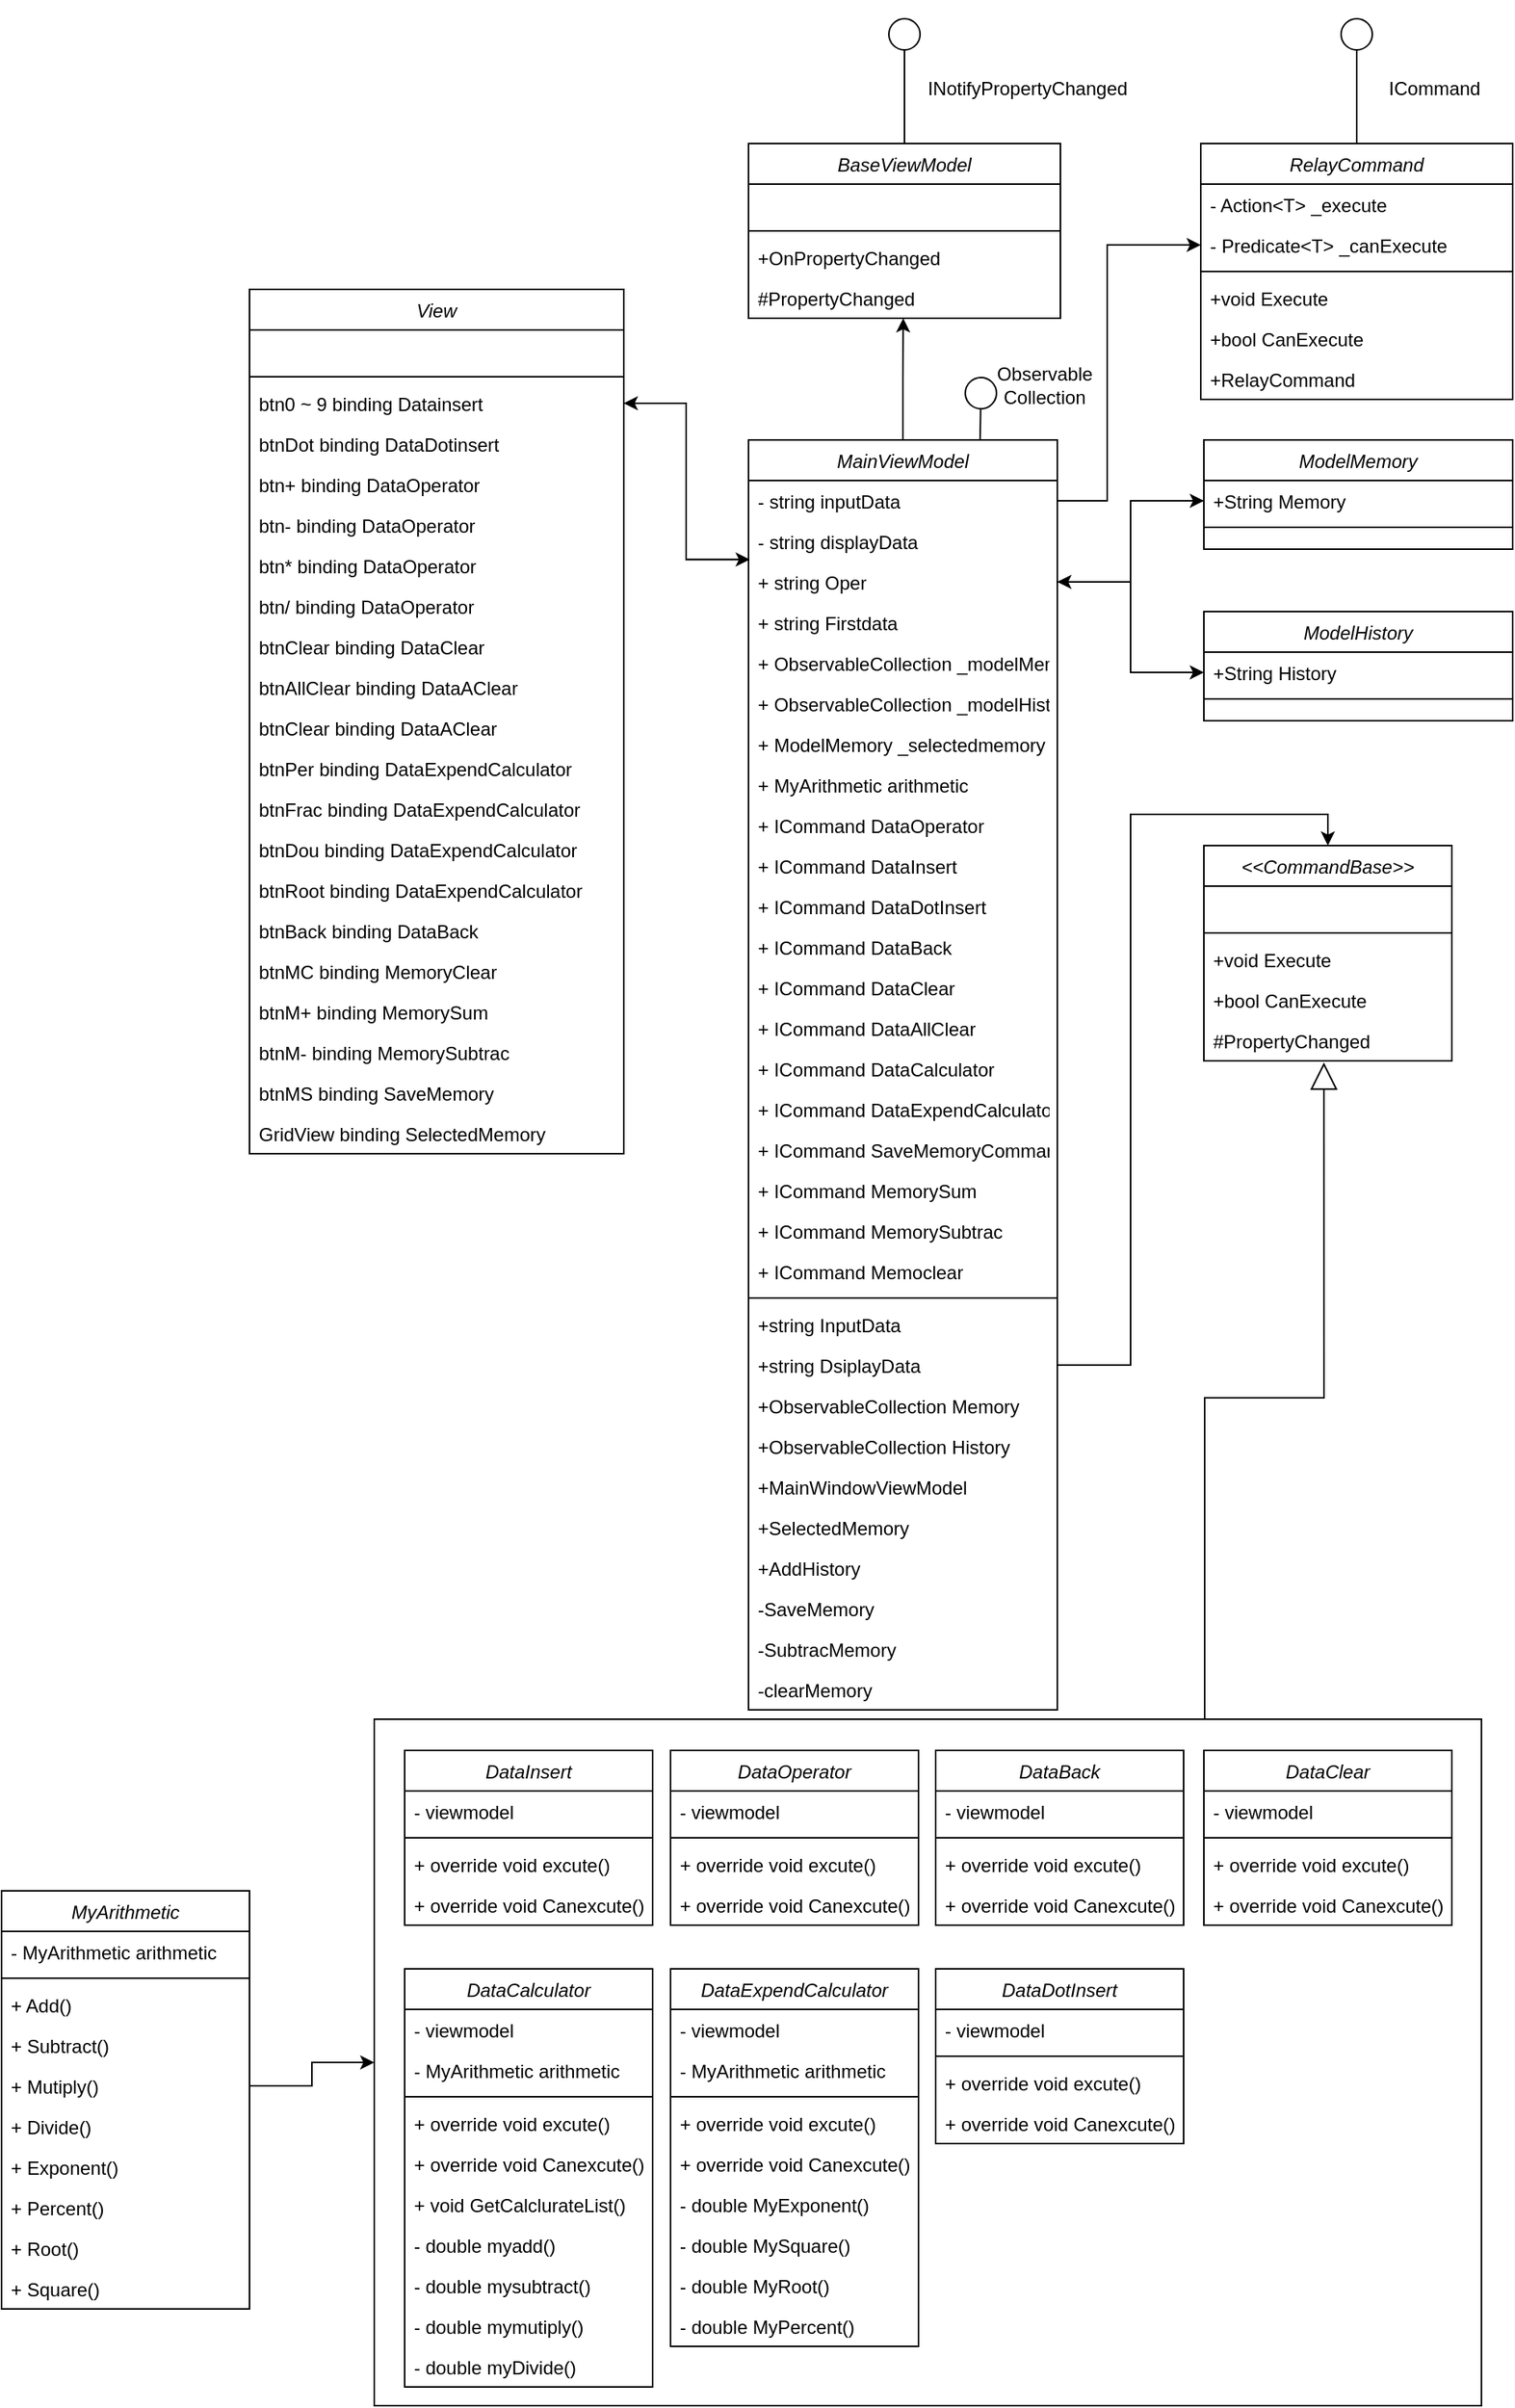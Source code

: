 <mxfile version="24.7.17">
  <diagram id="C5RBs43oDa-KdzZeNtuy" name="Page-1">
    <mxGraphModel dx="2059" dy="2364" grid="1" gridSize="10" guides="1" tooltips="1" connect="1" arrows="1" fold="1" page="1" pageScale="1" pageWidth="827" pageHeight="1169" math="0" shadow="0">
      <root>
        <mxCell id="WIyWlLk6GJQsqaUBKTNV-0" />
        <mxCell id="WIyWlLk6GJQsqaUBKTNV-1" parent="WIyWlLk6GJQsqaUBKTNV-0" />
        <mxCell id="umwuqj5sUbbFnHvlBMsZ-54" style="edgeStyle=orthogonalEdgeStyle;rounded=0;orthogonalLoop=1;jettySize=auto;html=1;exitX=0.75;exitY=0;exitDx=0;exitDy=0;entryX=0.484;entryY=1.038;entryDx=0;entryDy=0;entryPerimeter=0;endArrow=block;endFill=0;endSize=15;" parent="WIyWlLk6GJQsqaUBKTNV-1" source="zyNesvHSRSseskhbuE0F-107" target="zyNesvHSRSseskhbuE0F-41" edge="1">
          <mxGeometry relative="1" as="geometry" />
        </mxCell>
        <mxCell id="zyNesvHSRSseskhbuE0F-107" value="" style="rounded=0;whiteSpace=wrap;html=1;" parent="WIyWlLk6GJQsqaUBKTNV-1" vertex="1">
          <mxGeometry x="30" y="200" width="710" height="440" as="geometry" />
        </mxCell>
        <mxCell id="DGa7daML27UEvEHJIT00-69" style="edgeStyle=orthogonalEdgeStyle;rounded=0;orthogonalLoop=1;jettySize=auto;html=1;exitX=0.5;exitY=0;exitDx=0;exitDy=0;endArrow=oval;endFill=0;endSize=20;" parent="WIyWlLk6GJQsqaUBKTNV-1" source="DGa7daML27UEvEHJIT00-60" edge="1">
          <mxGeometry relative="1" as="geometry">
            <mxPoint x="370" y="-880" as="targetPoint" />
          </mxGeometry>
        </mxCell>
        <mxCell id="DGa7daML27UEvEHJIT00-60" value="BaseViewModel" style="swimlane;fontStyle=2;align=center;verticalAlign=top;childLayout=stackLayout;horizontal=1;startSize=26;horizontalStack=0;resizeParent=1;resizeLast=0;collapsible=1;marginBottom=0;rounded=0;shadow=0;strokeWidth=1;" parent="WIyWlLk6GJQsqaUBKTNV-1" vertex="1">
          <mxGeometry x="270" y="-810" width="200" height="112" as="geometry">
            <mxRectangle x="230" y="140" width="160" height="26" as="alternateBounds" />
          </mxGeometry>
        </mxCell>
        <mxCell id="DGa7daML27UEvEHJIT00-61" value=" " style="text;align=left;verticalAlign=top;spacingLeft=4;spacingRight=4;overflow=hidden;rotatable=0;points=[[0,0.5],[1,0.5]];portConstraint=eastwest;" parent="DGa7daML27UEvEHJIT00-60" vertex="1">
          <mxGeometry y="26" width="200" height="26" as="geometry" />
        </mxCell>
        <mxCell id="DGa7daML27UEvEHJIT00-63" value="" style="line;html=1;strokeWidth=1;align=left;verticalAlign=middle;spacingTop=-1;spacingLeft=3;spacingRight=3;rotatable=0;labelPosition=right;points=[];portConstraint=eastwest;" parent="DGa7daML27UEvEHJIT00-60" vertex="1">
          <mxGeometry y="52" width="200" height="8" as="geometry" />
        </mxCell>
        <mxCell id="DGa7daML27UEvEHJIT00-64" value="+OnPropertyChanged" style="text;align=left;verticalAlign=top;spacingLeft=4;spacingRight=4;overflow=hidden;rotatable=0;points=[[0,0.5],[1,0.5]];portConstraint=eastwest;" parent="DGa7daML27UEvEHJIT00-60" vertex="1">
          <mxGeometry y="60" width="200" height="26" as="geometry" />
        </mxCell>
        <mxCell id="DGa7daML27UEvEHJIT00-65" value="#PropertyChanged" style="text;align=left;verticalAlign=top;spacingLeft=4;spacingRight=4;overflow=hidden;rotatable=0;points=[[0,0.5],[1,0.5]];portConstraint=eastwest;" parent="DGa7daML27UEvEHJIT00-60" vertex="1">
          <mxGeometry y="86" width="200" height="26" as="geometry" />
        </mxCell>
        <mxCell id="DGa7daML27UEvEHJIT00-70" value="INotifyPropertyChanged" style="text;html=1;align=center;verticalAlign=middle;whiteSpace=wrap;rounded=0;" parent="WIyWlLk6GJQsqaUBKTNV-1" vertex="1">
          <mxGeometry x="419" y="-860" width="60" height="30" as="geometry" />
        </mxCell>
        <mxCell id="umwuqj5sUbbFnHvlBMsZ-24" style="edgeStyle=orthogonalEdgeStyle;rounded=0;orthogonalLoop=1;jettySize=auto;html=1;exitX=0.75;exitY=0;exitDx=0;exitDy=0;endArrow=oval;endFill=0;endSize=20;" parent="WIyWlLk6GJQsqaUBKTNV-1" source="DGa7daML27UEvEHJIT00-71" edge="1">
          <mxGeometry relative="1" as="geometry">
            <mxPoint x="419" y="-650" as="targetPoint" />
          </mxGeometry>
        </mxCell>
        <mxCell id="DGa7daML27UEvEHJIT00-71" value="MainViewModel" style="swimlane;fontStyle=2;align=center;verticalAlign=top;childLayout=stackLayout;horizontal=1;startSize=26;horizontalStack=0;resizeParent=1;resizeLast=0;collapsible=1;marginBottom=0;rounded=0;shadow=0;strokeWidth=1;" parent="WIyWlLk6GJQsqaUBKTNV-1" vertex="1">
          <mxGeometry x="270" y="-620" width="198" height="814" as="geometry">
            <mxRectangle x="230" y="140" width="160" height="26" as="alternateBounds" />
          </mxGeometry>
        </mxCell>
        <mxCell id="DGa7daML27UEvEHJIT00-72" value="- string inputData" style="text;align=left;verticalAlign=top;spacingLeft=4;spacingRight=4;overflow=hidden;rotatable=0;points=[[0,0.5],[1,0.5]];portConstraint=eastwest;" parent="DGa7daML27UEvEHJIT00-71" vertex="1">
          <mxGeometry y="26" width="198" height="26" as="geometry" />
        </mxCell>
        <mxCell id="DGa7daML27UEvEHJIT00-73" value="- string displayData" style="text;align=left;verticalAlign=top;spacingLeft=4;spacingRight=4;overflow=hidden;rotatable=0;points=[[0,0.5],[1,0.5]];portConstraint=eastwest;" parent="DGa7daML27UEvEHJIT00-71" vertex="1">
          <mxGeometry y="52" width="198" height="26" as="geometry" />
        </mxCell>
        <mxCell id="DGa7daML27UEvEHJIT00-174" value="+ string Oper" style="text;align=left;verticalAlign=top;spacingLeft=4;spacingRight=4;overflow=hidden;rotatable=0;points=[[0,0.5],[1,0.5]];portConstraint=eastwest;" parent="DGa7daML27UEvEHJIT00-71" vertex="1">
          <mxGeometry y="78" width="198" height="26" as="geometry" />
        </mxCell>
        <mxCell id="zyNesvHSRSseskhbuE0F-8" value="+ string Firstdata" style="text;align=left;verticalAlign=top;spacingLeft=4;spacingRight=4;overflow=hidden;rotatable=0;points=[[0,0.5],[1,0.5]];portConstraint=eastwest;" parent="DGa7daML27UEvEHJIT00-71" vertex="1">
          <mxGeometry y="104" width="198" height="26" as="geometry" />
        </mxCell>
        <mxCell id="umwuqj5sUbbFnHvlBMsZ-26" value="+ ObservableCollection _modelMemories" style="text;align=left;verticalAlign=top;spacingLeft=4;spacingRight=4;overflow=hidden;rotatable=0;points=[[0,0.5],[1,0.5]];portConstraint=eastwest;" parent="DGa7daML27UEvEHJIT00-71" vertex="1">
          <mxGeometry y="130" width="198" height="26" as="geometry" />
        </mxCell>
        <mxCell id="umwuqj5sUbbFnHvlBMsZ-27" value="+ ObservableCollection _modelHistories" style="text;align=left;verticalAlign=top;spacingLeft=4;spacingRight=4;overflow=hidden;rotatable=0;points=[[0,0.5],[1,0.5]];portConstraint=eastwest;" parent="DGa7daML27UEvEHJIT00-71" vertex="1">
          <mxGeometry y="156" width="198" height="26" as="geometry" />
        </mxCell>
        <mxCell id="umwuqj5sUbbFnHvlBMsZ-28" value="+ ModelMemory _selectedmemory" style="text;align=left;verticalAlign=top;spacingLeft=4;spacingRight=4;overflow=hidden;rotatable=0;points=[[0,0.5],[1,0.5]];portConstraint=eastwest;" parent="DGa7daML27UEvEHJIT00-71" vertex="1">
          <mxGeometry y="182" width="198" height="26" as="geometry" />
        </mxCell>
        <mxCell id="umwuqj5sUbbFnHvlBMsZ-29" value="+ MyArithmetic arithmetic" style="text;align=left;verticalAlign=top;spacingLeft=4;spacingRight=4;overflow=hidden;rotatable=0;points=[[0,0.5],[1,0.5]];portConstraint=eastwest;" parent="DGa7daML27UEvEHJIT00-71" vertex="1">
          <mxGeometry y="208" width="198" height="26" as="geometry" />
        </mxCell>
        <mxCell id="zyNesvHSRSseskhbuE0F-9" value="+ ICommand DataOperator" style="text;align=left;verticalAlign=top;spacingLeft=4;spacingRight=4;overflow=hidden;rotatable=0;points=[[0,0.5],[1,0.5]];portConstraint=eastwest;" parent="DGa7daML27UEvEHJIT00-71" vertex="1">
          <mxGeometry y="234" width="198" height="26" as="geometry" />
        </mxCell>
        <mxCell id="zyNesvHSRSseskhbuE0F-10" value="+ ICommand DataInsert" style="text;align=left;verticalAlign=top;spacingLeft=4;spacingRight=4;overflow=hidden;rotatable=0;points=[[0,0.5],[1,0.5]];portConstraint=eastwest;" parent="DGa7daML27UEvEHJIT00-71" vertex="1">
          <mxGeometry y="260" width="198" height="26" as="geometry" />
        </mxCell>
        <mxCell id="81UQ-yfkbCvltzaBW8O4-8" value="+ ICommand DataDotInsert" style="text;align=left;verticalAlign=top;spacingLeft=4;spacingRight=4;overflow=hidden;rotatable=0;points=[[0,0.5],[1,0.5]];portConstraint=eastwest;" vertex="1" parent="DGa7daML27UEvEHJIT00-71">
          <mxGeometry y="286" width="198" height="26" as="geometry" />
        </mxCell>
        <mxCell id="zyNesvHSRSseskhbuE0F-11" value="+ ICommand DataBack" style="text;align=left;verticalAlign=top;spacingLeft=4;spacingRight=4;overflow=hidden;rotatable=0;points=[[0,0.5],[1,0.5]];portConstraint=eastwest;" parent="DGa7daML27UEvEHJIT00-71" vertex="1">
          <mxGeometry y="312" width="198" height="26" as="geometry" />
        </mxCell>
        <mxCell id="zyNesvHSRSseskhbuE0F-13" value="+ ICommand DataClear" style="text;align=left;verticalAlign=top;spacingLeft=4;spacingRight=4;overflow=hidden;rotatable=0;points=[[0,0.5],[1,0.5]];portConstraint=eastwest;" parent="DGa7daML27UEvEHJIT00-71" vertex="1">
          <mxGeometry y="338" width="198" height="26" as="geometry" />
        </mxCell>
        <mxCell id="umwuqj5sUbbFnHvlBMsZ-4" value="+ ICommand DataAllClear" style="text;align=left;verticalAlign=top;spacingLeft=4;spacingRight=4;overflow=hidden;rotatable=0;points=[[0,0.5],[1,0.5]];portConstraint=eastwest;" parent="DGa7daML27UEvEHJIT00-71" vertex="1">
          <mxGeometry y="364" width="198" height="26" as="geometry" />
        </mxCell>
        <mxCell id="zyNesvHSRSseskhbuE0F-12" value="+ ICommand DataCalculator" style="text;align=left;verticalAlign=top;spacingLeft=4;spacingRight=4;overflow=hidden;rotatable=0;points=[[0,0.5],[1,0.5]];portConstraint=eastwest;" parent="DGa7daML27UEvEHJIT00-71" vertex="1">
          <mxGeometry y="390" width="198" height="26" as="geometry" />
        </mxCell>
        <mxCell id="umwuqj5sUbbFnHvlBMsZ-30" value="+ ICommand DataExpendCalculator" style="text;align=left;verticalAlign=top;spacingLeft=4;spacingRight=4;overflow=hidden;rotatable=0;points=[[0,0.5],[1,0.5]];portConstraint=eastwest;" parent="DGa7daML27UEvEHJIT00-71" vertex="1">
          <mxGeometry y="416" width="198" height="26" as="geometry" />
        </mxCell>
        <mxCell id="zyNesvHSRSseskhbuE0F-46" value="+ ICommand SaveMemoryCommand" style="text;align=left;verticalAlign=top;spacingLeft=4;spacingRight=4;overflow=hidden;rotatable=0;points=[[0,0.5],[1,0.5]];portConstraint=eastwest;" parent="DGa7daML27UEvEHJIT00-71" vertex="1">
          <mxGeometry y="442" width="198" height="26" as="geometry" />
        </mxCell>
        <mxCell id="zyNesvHSRSseskhbuE0F-47" value="+ ICommand MemorySum" style="text;align=left;verticalAlign=top;spacingLeft=4;spacingRight=4;overflow=hidden;rotatable=0;points=[[0,0.5],[1,0.5]];portConstraint=eastwest;" parent="DGa7daML27UEvEHJIT00-71" vertex="1">
          <mxGeometry y="468" width="198" height="26" as="geometry" />
        </mxCell>
        <mxCell id="umwuqj5sUbbFnHvlBMsZ-31" value="+ ICommand MemorySubtrac" style="text;align=left;verticalAlign=top;spacingLeft=4;spacingRight=4;overflow=hidden;rotatable=0;points=[[0,0.5],[1,0.5]];portConstraint=eastwest;" parent="DGa7daML27UEvEHJIT00-71" vertex="1">
          <mxGeometry y="494" width="198" height="26" as="geometry" />
        </mxCell>
        <mxCell id="zyNesvHSRSseskhbuE0F-48" value="+ ICommand Memoclear" style="text;align=left;verticalAlign=top;spacingLeft=4;spacingRight=4;overflow=hidden;rotatable=0;points=[[0,0.5],[1,0.5]];portConstraint=eastwest;" parent="DGa7daML27UEvEHJIT00-71" vertex="1">
          <mxGeometry y="520" width="198" height="26" as="geometry" />
        </mxCell>
        <mxCell id="DGa7daML27UEvEHJIT00-74" value="" style="line;html=1;strokeWidth=1;align=left;verticalAlign=middle;spacingTop=-1;spacingLeft=3;spacingRight=3;rotatable=0;labelPosition=right;points=[];portConstraint=eastwest;" parent="DGa7daML27UEvEHJIT00-71" vertex="1">
          <mxGeometry y="546" width="198" height="8" as="geometry" />
        </mxCell>
        <mxCell id="DGa7daML27UEvEHJIT00-75" value="+string InputData" style="text;align=left;verticalAlign=top;spacingLeft=4;spacingRight=4;overflow=hidden;rotatable=0;points=[[0,0.5],[1,0.5]];portConstraint=eastwest;" parent="DGa7daML27UEvEHJIT00-71" vertex="1">
          <mxGeometry y="554" width="198" height="26" as="geometry" />
        </mxCell>
        <mxCell id="DGa7daML27UEvEHJIT00-76" value="+string DsiplayData" style="text;align=left;verticalAlign=top;spacingLeft=4;spacingRight=4;overflow=hidden;rotatable=0;points=[[0,0.5],[1,0.5]];portConstraint=eastwest;" parent="DGa7daML27UEvEHJIT00-71" vertex="1">
          <mxGeometry y="580" width="198" height="26" as="geometry" />
        </mxCell>
        <mxCell id="umwuqj5sUbbFnHvlBMsZ-33" value="+ObservableCollection Memory" style="text;align=left;verticalAlign=top;spacingLeft=4;spacingRight=4;overflow=hidden;rotatable=0;points=[[0,0.5],[1,0.5]];portConstraint=eastwest;" parent="DGa7daML27UEvEHJIT00-71" vertex="1">
          <mxGeometry y="606" width="198" height="26" as="geometry" />
        </mxCell>
        <mxCell id="umwuqj5sUbbFnHvlBMsZ-34" value="+ObservableCollection History" style="text;align=left;verticalAlign=top;spacingLeft=4;spacingRight=4;overflow=hidden;rotatable=0;points=[[0,0.5],[1,0.5]];portConstraint=eastwest;" parent="DGa7daML27UEvEHJIT00-71" vertex="1">
          <mxGeometry y="632" width="198" height="26" as="geometry" />
        </mxCell>
        <mxCell id="DGa7daML27UEvEHJIT00-77" value="+MainWindowViewModel" style="text;align=left;verticalAlign=top;spacingLeft=4;spacingRight=4;overflow=hidden;rotatable=0;points=[[0,0.5],[1,0.5]];portConstraint=eastwest;" parent="DGa7daML27UEvEHJIT00-71" vertex="1">
          <mxGeometry y="658" width="198" height="26" as="geometry" />
        </mxCell>
        <mxCell id="umwuqj5sUbbFnHvlBMsZ-35" value="+SelectedMemory" style="text;align=left;verticalAlign=top;spacingLeft=4;spacingRight=4;overflow=hidden;rotatable=0;points=[[0,0.5],[1,0.5]];portConstraint=eastwest;" parent="DGa7daML27UEvEHJIT00-71" vertex="1">
          <mxGeometry y="684" width="198" height="26" as="geometry" />
        </mxCell>
        <mxCell id="umwuqj5sUbbFnHvlBMsZ-39" value="+AddHistory" style="text;align=left;verticalAlign=top;spacingLeft=4;spacingRight=4;overflow=hidden;rotatable=0;points=[[0,0.5],[1,0.5]];portConstraint=eastwest;" parent="DGa7daML27UEvEHJIT00-71" vertex="1">
          <mxGeometry y="710" width="198" height="26" as="geometry" />
        </mxCell>
        <mxCell id="umwuqj5sUbbFnHvlBMsZ-36" value="-SaveMemory" style="text;align=left;verticalAlign=top;spacingLeft=4;spacingRight=4;overflow=hidden;rotatable=0;points=[[0,0.5],[1,0.5]];portConstraint=eastwest;" parent="DGa7daML27UEvEHJIT00-71" vertex="1">
          <mxGeometry y="736" width="198" height="26" as="geometry" />
        </mxCell>
        <mxCell id="umwuqj5sUbbFnHvlBMsZ-37" value="-SubtracMemory" style="text;align=left;verticalAlign=top;spacingLeft=4;spacingRight=4;overflow=hidden;rotatable=0;points=[[0,0.5],[1,0.5]];portConstraint=eastwest;" parent="DGa7daML27UEvEHJIT00-71" vertex="1">
          <mxGeometry y="762" width="198" height="26" as="geometry" />
        </mxCell>
        <mxCell id="umwuqj5sUbbFnHvlBMsZ-38" value="-clearMemory" style="text;align=left;verticalAlign=top;spacingLeft=4;spacingRight=4;overflow=hidden;rotatable=0;points=[[0,0.5],[1,0.5]];portConstraint=eastwest;" parent="DGa7daML27UEvEHJIT00-71" vertex="1">
          <mxGeometry y="788" width="198" height="26" as="geometry" />
        </mxCell>
        <mxCell id="DGa7daML27UEvEHJIT00-81" style="edgeStyle=orthogonalEdgeStyle;rounded=0;orthogonalLoop=1;jettySize=auto;html=1;exitX=0.5;exitY=0;exitDx=0;exitDy=0;entryX=0.496;entryY=1;entryDx=0;entryDy=0;entryPerimeter=0;" parent="WIyWlLk6GJQsqaUBKTNV-1" source="DGa7daML27UEvEHJIT00-71" target="DGa7daML27UEvEHJIT00-65" edge="1">
          <mxGeometry relative="1" as="geometry" />
        </mxCell>
        <mxCell id="DGa7daML27UEvEHJIT00-82" style="edgeStyle=orthogonalEdgeStyle;rounded=0;orthogonalLoop=1;jettySize=auto;html=1;exitX=0.5;exitY=0;exitDx=0;exitDy=0;endArrow=oval;endFill=0;endSize=20;" parent="WIyWlLk6GJQsqaUBKTNV-1" source="DGa7daML27UEvEHJIT00-83" edge="1">
          <mxGeometry relative="1" as="geometry">
            <mxPoint x="660" y="-880" as="targetPoint" />
          </mxGeometry>
        </mxCell>
        <mxCell id="DGa7daML27UEvEHJIT00-83" value="RelayCommand" style="swimlane;fontStyle=2;align=center;verticalAlign=top;childLayout=stackLayout;horizontal=1;startSize=26;horizontalStack=0;resizeParent=1;resizeLast=0;collapsible=1;marginBottom=0;rounded=0;shadow=0;strokeWidth=1;" parent="WIyWlLk6GJQsqaUBKTNV-1" vertex="1">
          <mxGeometry x="560" y="-810" width="200" height="164" as="geometry">
            <mxRectangle x="230" y="140" width="160" height="26" as="alternateBounds" />
          </mxGeometry>
        </mxCell>
        <mxCell id="DGa7daML27UEvEHJIT00-84" value="- Action&lt;T&gt; _execute" style="text;align=left;verticalAlign=top;spacingLeft=4;spacingRight=4;overflow=hidden;rotatable=0;points=[[0,0.5],[1,0.5]];portConstraint=eastwest;" parent="DGa7daML27UEvEHJIT00-83" vertex="1">
          <mxGeometry y="26" width="200" height="26" as="geometry" />
        </mxCell>
        <mxCell id="DGa7daML27UEvEHJIT00-89" value="- Predicate&lt;T&gt; _canExecute" style="text;align=left;verticalAlign=top;spacingLeft=4;spacingRight=4;overflow=hidden;rotatable=0;points=[[0,0.5],[1,0.5]];portConstraint=eastwest;" parent="DGa7daML27UEvEHJIT00-83" vertex="1">
          <mxGeometry y="52" width="200" height="26" as="geometry" />
        </mxCell>
        <mxCell id="DGa7daML27UEvEHJIT00-85" value="" style="line;html=1;strokeWidth=1;align=left;verticalAlign=middle;spacingTop=-1;spacingLeft=3;spacingRight=3;rotatable=0;labelPosition=right;points=[];portConstraint=eastwest;" parent="DGa7daML27UEvEHJIT00-83" vertex="1">
          <mxGeometry y="78" width="200" height="8" as="geometry" />
        </mxCell>
        <mxCell id="DGa7daML27UEvEHJIT00-86" value="+void Execute" style="text;align=left;verticalAlign=top;spacingLeft=4;spacingRight=4;overflow=hidden;rotatable=0;points=[[0,0.5],[1,0.5]];portConstraint=eastwest;" parent="DGa7daML27UEvEHJIT00-83" vertex="1">
          <mxGeometry y="86" width="200" height="26" as="geometry" />
        </mxCell>
        <mxCell id="DGa7daML27UEvEHJIT00-87" value="+bool CanExecute" style="text;align=left;verticalAlign=top;spacingLeft=4;spacingRight=4;overflow=hidden;rotatable=0;points=[[0,0.5],[1,0.5]];portConstraint=eastwest;" parent="DGa7daML27UEvEHJIT00-83" vertex="1">
          <mxGeometry y="112" width="200" height="26" as="geometry" />
        </mxCell>
        <mxCell id="DGa7daML27UEvEHJIT00-90" value="+RelayCommand" style="text;align=left;verticalAlign=top;spacingLeft=4;spacingRight=4;overflow=hidden;rotatable=0;points=[[0,0.5],[1,0.5]];portConstraint=eastwest;" parent="DGa7daML27UEvEHJIT00-83" vertex="1">
          <mxGeometry y="138" width="200" height="26" as="geometry" />
        </mxCell>
        <mxCell id="DGa7daML27UEvEHJIT00-88" value="ICommand" style="text;html=1;align=center;verticalAlign=middle;whiteSpace=wrap;rounded=0;" parent="WIyWlLk6GJQsqaUBKTNV-1" vertex="1">
          <mxGeometry x="680" y="-860" width="60" height="30" as="geometry" />
        </mxCell>
        <mxCell id="DGa7daML27UEvEHJIT00-91" value="View" style="swimlane;fontStyle=2;align=center;verticalAlign=top;childLayout=stackLayout;horizontal=1;startSize=26;horizontalStack=0;resizeParent=1;resizeLast=0;collapsible=1;marginBottom=0;rounded=0;shadow=0;strokeWidth=1;" parent="WIyWlLk6GJQsqaUBKTNV-1" vertex="1">
          <mxGeometry x="-50" y="-716.5" width="240" height="554" as="geometry">
            <mxRectangle x="230" y="140" width="160" height="26" as="alternateBounds" />
          </mxGeometry>
        </mxCell>
        <mxCell id="DGa7daML27UEvEHJIT00-93" value=" " style="text;align=left;verticalAlign=top;spacingLeft=4;spacingRight=4;overflow=hidden;rotatable=0;points=[[0,0.5],[1,0.5]];portConstraint=eastwest;" parent="DGa7daML27UEvEHJIT00-91" vertex="1">
          <mxGeometry y="26" width="240" height="26" as="geometry" />
        </mxCell>
        <mxCell id="DGa7daML27UEvEHJIT00-94" value="" style="line;html=1;strokeWidth=1;align=left;verticalAlign=middle;spacingTop=-1;spacingLeft=3;spacingRight=3;rotatable=0;labelPosition=right;points=[];portConstraint=eastwest;" parent="DGa7daML27UEvEHJIT00-91" vertex="1">
          <mxGeometry y="52" width="240" height="8" as="geometry" />
        </mxCell>
        <mxCell id="DGa7daML27UEvEHJIT00-95" value="btn0 ~ 9 binding Datainsert " style="text;align=left;verticalAlign=top;spacingLeft=4;spacingRight=4;overflow=hidden;rotatable=0;points=[[0,0.5],[1,0.5]];portConstraint=eastwest;" parent="DGa7daML27UEvEHJIT00-91" vertex="1">
          <mxGeometry y="60" width="240" height="26" as="geometry" />
        </mxCell>
        <mxCell id="81UQ-yfkbCvltzaBW8O4-0" value="btnDot binding DataDotinsert " style="text;align=left;verticalAlign=top;spacingLeft=4;spacingRight=4;overflow=hidden;rotatable=0;points=[[0,0.5],[1,0.5]];portConstraint=eastwest;" vertex="1" parent="DGa7daML27UEvEHJIT00-91">
          <mxGeometry y="86" width="240" height="26" as="geometry" />
        </mxCell>
        <mxCell id="zyNesvHSRSseskhbuE0F-23" value="btn+ binding DataOperator" style="text;align=left;verticalAlign=top;spacingLeft=4;spacingRight=4;overflow=hidden;rotatable=0;points=[[0,0.5],[1,0.5]];portConstraint=eastwest;" parent="DGa7daML27UEvEHJIT00-91" vertex="1">
          <mxGeometry y="112" width="240" height="26" as="geometry" />
        </mxCell>
        <mxCell id="zyNesvHSRSseskhbuE0F-24" value="btn- binding DataOperator" style="text;align=left;verticalAlign=top;spacingLeft=4;spacingRight=4;overflow=hidden;rotatable=0;points=[[0,0.5],[1,0.5]];portConstraint=eastwest;" parent="DGa7daML27UEvEHJIT00-91" vertex="1">
          <mxGeometry y="138" width="240" height="26" as="geometry" />
        </mxCell>
        <mxCell id="zyNesvHSRSseskhbuE0F-25" value="btn* binding DataOperator" style="text;align=left;verticalAlign=top;spacingLeft=4;spacingRight=4;overflow=hidden;rotatable=0;points=[[0,0.5],[1,0.5]];portConstraint=eastwest;" parent="DGa7daML27UEvEHJIT00-91" vertex="1">
          <mxGeometry y="164" width="240" height="26" as="geometry" />
        </mxCell>
        <mxCell id="umwuqj5sUbbFnHvlBMsZ-1" value="btn/ binding DataOperator" style="text;align=left;verticalAlign=top;spacingLeft=4;spacingRight=4;overflow=hidden;rotatable=0;points=[[0,0.5],[1,0.5]];portConstraint=eastwest;" parent="DGa7daML27UEvEHJIT00-91" vertex="1">
          <mxGeometry y="190" width="240" height="26" as="geometry" />
        </mxCell>
        <mxCell id="zyNesvHSRSseskhbuE0F-26" value="btnClear binding DataClear" style="text;align=left;verticalAlign=top;spacingLeft=4;spacingRight=4;overflow=hidden;rotatable=0;points=[[0,0.5],[1,0.5]];portConstraint=eastwest;" parent="DGa7daML27UEvEHJIT00-91" vertex="1">
          <mxGeometry y="216" width="240" height="26" as="geometry" />
        </mxCell>
        <mxCell id="zyNesvHSRSseskhbuE0F-27" value="btnAllClear binding DataAClear" style="text;align=left;verticalAlign=top;spacingLeft=4;spacingRight=4;overflow=hidden;rotatable=0;points=[[0,0.5],[1,0.5]];portConstraint=eastwest;" parent="DGa7daML27UEvEHJIT00-91" vertex="1">
          <mxGeometry y="242" width="240" height="26" as="geometry" />
        </mxCell>
        <mxCell id="umwuqj5sUbbFnHvlBMsZ-0" value="btnClear binding DataAClear" style="text;align=left;verticalAlign=top;spacingLeft=4;spacingRight=4;overflow=hidden;rotatable=0;points=[[0,0.5],[1,0.5]];portConstraint=eastwest;" parent="DGa7daML27UEvEHJIT00-91" vertex="1">
          <mxGeometry y="268" width="240" height="26" as="geometry" />
        </mxCell>
        <mxCell id="zyNesvHSRSseskhbuE0F-29" value="btnPer binding DataExpendCalculator" style="text;align=left;verticalAlign=top;spacingLeft=4;spacingRight=4;overflow=hidden;rotatable=0;points=[[0,0.5],[1,0.5]];portConstraint=eastwest;" parent="DGa7daML27UEvEHJIT00-91" vertex="1">
          <mxGeometry y="294" width="240" height="26" as="geometry" />
        </mxCell>
        <mxCell id="zyNesvHSRSseskhbuE0F-28" value="btnFrac binding DataExpendCalculator" style="text;align=left;verticalAlign=top;spacingLeft=4;spacingRight=4;overflow=hidden;rotatable=0;points=[[0,0.5],[1,0.5]];portConstraint=eastwest;" parent="DGa7daML27UEvEHJIT00-91" vertex="1">
          <mxGeometry y="320" width="240" height="26" as="geometry" />
        </mxCell>
        <mxCell id="zyNesvHSRSseskhbuE0F-30" value="btnDou binding DataExpendCalculator" style="text;align=left;verticalAlign=top;spacingLeft=4;spacingRight=4;overflow=hidden;rotatable=0;points=[[0,0.5],[1,0.5]];portConstraint=eastwest;" parent="DGa7daML27UEvEHJIT00-91" vertex="1">
          <mxGeometry y="346" width="240" height="26" as="geometry" />
        </mxCell>
        <mxCell id="zyNesvHSRSseskhbuE0F-31" value="btnRoot binding DataExpendCalculator" style="text;align=left;verticalAlign=top;spacingLeft=4;spacingRight=4;overflow=hidden;rotatable=0;points=[[0,0.5],[1,0.5]];portConstraint=eastwest;" parent="DGa7daML27UEvEHJIT00-91" vertex="1">
          <mxGeometry y="372" width="240" height="26" as="geometry" />
        </mxCell>
        <mxCell id="zyNesvHSRSseskhbuE0F-32" value="btnBack binding DataBack" style="text;align=left;verticalAlign=top;spacingLeft=4;spacingRight=4;overflow=hidden;rotatable=0;points=[[0,0.5],[1,0.5]];portConstraint=eastwest;" parent="DGa7daML27UEvEHJIT00-91" vertex="1">
          <mxGeometry y="398" width="240" height="26" as="geometry" />
        </mxCell>
        <mxCell id="zyNesvHSRSseskhbuE0F-42" value="btnMC binding MemoryClear" style="text;align=left;verticalAlign=top;spacingLeft=4;spacingRight=4;overflow=hidden;rotatable=0;points=[[0,0.5],[1,0.5]];portConstraint=eastwest;" parent="DGa7daML27UEvEHJIT00-91" vertex="1">
          <mxGeometry y="424" width="240" height="26" as="geometry" />
        </mxCell>
        <mxCell id="zyNesvHSRSseskhbuE0F-43" value="btnM+ binding MemorySum" style="text;align=left;verticalAlign=top;spacingLeft=4;spacingRight=4;overflow=hidden;rotatable=0;points=[[0,0.5],[1,0.5]];portConstraint=eastwest;" parent="DGa7daML27UEvEHJIT00-91" vertex="1">
          <mxGeometry y="450" width="240" height="26" as="geometry" />
        </mxCell>
        <mxCell id="umwuqj5sUbbFnHvlBMsZ-2" value="btnM- binding MemorySubtrac" style="text;align=left;verticalAlign=top;spacingLeft=4;spacingRight=4;overflow=hidden;rotatable=0;points=[[0,0.5],[1,0.5]];portConstraint=eastwest;" parent="DGa7daML27UEvEHJIT00-91" vertex="1">
          <mxGeometry y="476" width="240" height="26" as="geometry" />
        </mxCell>
        <mxCell id="zyNesvHSRSseskhbuE0F-45" value="btnMS binding SaveMemory" style="text;align=left;verticalAlign=top;spacingLeft=4;spacingRight=4;overflow=hidden;rotatable=0;points=[[0,0.5],[1,0.5]];portConstraint=eastwest;" parent="DGa7daML27UEvEHJIT00-91" vertex="1">
          <mxGeometry y="502" width="240" height="26" as="geometry" />
        </mxCell>
        <mxCell id="umwuqj5sUbbFnHvlBMsZ-32" value="GridView binding SelectedMemory" style="text;align=left;verticalAlign=top;spacingLeft=4;spacingRight=4;overflow=hidden;rotatable=0;points=[[0,0.5],[1,0.5]];portConstraint=eastwest;" parent="DGa7daML27UEvEHJIT00-91" vertex="1">
          <mxGeometry y="528" width="240" height="26" as="geometry" />
        </mxCell>
        <mxCell id="DGa7daML27UEvEHJIT00-147" value="&lt;&lt;CommandBase&gt;&gt;" style="swimlane;fontStyle=2;align=center;verticalAlign=top;childLayout=stackLayout;horizontal=1;startSize=26;horizontalStack=0;resizeParent=1;resizeLast=0;collapsible=1;marginBottom=0;rounded=0;shadow=0;strokeWidth=1;" parent="WIyWlLk6GJQsqaUBKTNV-1" vertex="1">
          <mxGeometry x="562" y="-360" width="159" height="138" as="geometry">
            <mxRectangle x="230" y="140" width="160" height="26" as="alternateBounds" />
          </mxGeometry>
        </mxCell>
        <mxCell id="DGa7daML27UEvEHJIT00-148" value=" " style="text;align=left;verticalAlign=top;spacingLeft=4;spacingRight=4;overflow=hidden;rotatable=0;points=[[0,0.5],[1,0.5]];portConstraint=eastwest;" parent="DGa7daML27UEvEHJIT00-147" vertex="1">
          <mxGeometry y="26" width="159" height="26" as="geometry" />
        </mxCell>
        <mxCell id="DGa7daML27UEvEHJIT00-149" value="" style="line;html=1;strokeWidth=1;align=left;verticalAlign=middle;spacingTop=-1;spacingLeft=3;spacingRight=3;rotatable=0;labelPosition=right;points=[];portConstraint=eastwest;" parent="DGa7daML27UEvEHJIT00-147" vertex="1">
          <mxGeometry y="52" width="159" height="8" as="geometry" />
        </mxCell>
        <mxCell id="DGa7daML27UEvEHJIT00-150" value="+void Execute" style="text;align=left;verticalAlign=top;spacingLeft=4;spacingRight=4;overflow=hidden;rotatable=0;points=[[0,0.5],[1,0.5]];portConstraint=eastwest;" parent="DGa7daML27UEvEHJIT00-147" vertex="1">
          <mxGeometry y="60" width="159" height="26" as="geometry" />
        </mxCell>
        <mxCell id="zyNesvHSRSseskhbuE0F-39" value="+bool CanExecute" style="text;align=left;verticalAlign=top;spacingLeft=4;spacingRight=4;overflow=hidden;rotatable=0;points=[[0,0.5],[1,0.5]];portConstraint=eastwest;" parent="DGa7daML27UEvEHJIT00-147" vertex="1">
          <mxGeometry y="86" width="159" height="26" as="geometry" />
        </mxCell>
        <mxCell id="zyNesvHSRSseskhbuE0F-41" value="#PropertyChanged" style="text;align=left;verticalAlign=top;spacingLeft=4;spacingRight=4;overflow=hidden;rotatable=0;points=[[0,0.5],[1,0.5]];portConstraint=eastwest;" parent="DGa7daML27UEvEHJIT00-147" vertex="1">
          <mxGeometry y="112" width="159" height="26" as="geometry" />
        </mxCell>
        <mxCell id="DGa7daML27UEvEHJIT00-164" value="DataInsert" style="swimlane;fontStyle=2;align=center;verticalAlign=top;childLayout=stackLayout;horizontal=1;startSize=26;horizontalStack=0;resizeParent=1;resizeLast=0;collapsible=1;marginBottom=0;rounded=0;shadow=0;strokeWidth=1;" parent="WIyWlLk6GJQsqaUBKTNV-1" vertex="1">
          <mxGeometry x="49.5" y="220" width="159" height="112" as="geometry">
            <mxRectangle x="230" y="140" width="160" height="26" as="alternateBounds" />
          </mxGeometry>
        </mxCell>
        <mxCell id="DGa7daML27UEvEHJIT00-165" value="- viewmodel" style="text;align=left;verticalAlign=top;spacingLeft=4;spacingRight=4;overflow=hidden;rotatable=0;points=[[0,0.5],[1,0.5]];portConstraint=eastwest;" parent="DGa7daML27UEvEHJIT00-164" vertex="1">
          <mxGeometry y="26" width="159" height="26" as="geometry" />
        </mxCell>
        <mxCell id="DGa7daML27UEvEHJIT00-166" value="" style="line;html=1;strokeWidth=1;align=left;verticalAlign=middle;spacingTop=-1;spacingLeft=3;spacingRight=3;rotatable=0;labelPosition=right;points=[];portConstraint=eastwest;" parent="DGa7daML27UEvEHJIT00-164" vertex="1">
          <mxGeometry y="52" width="159" height="8" as="geometry" />
        </mxCell>
        <mxCell id="DGa7daML27UEvEHJIT00-167" value="+ override void excute()&#xa;" style="text;align=left;verticalAlign=top;spacingLeft=4;spacingRight=4;overflow=hidden;rotatable=0;points=[[0,0.5],[1,0.5]];portConstraint=eastwest;" parent="DGa7daML27UEvEHJIT00-164" vertex="1">
          <mxGeometry y="60" width="159" height="26" as="geometry" />
        </mxCell>
        <mxCell id="zyNesvHSRSseskhbuE0F-58" value="+ override void Canexcute()&#xa;" style="text;align=left;verticalAlign=top;spacingLeft=4;spacingRight=4;overflow=hidden;rotatable=0;points=[[0,0.5],[1,0.5]];portConstraint=eastwest;" parent="DGa7daML27UEvEHJIT00-164" vertex="1">
          <mxGeometry y="86" width="159" height="26" as="geometry" />
        </mxCell>
        <mxCell id="DGa7daML27UEvEHJIT00-173" style="edgeStyle=orthogonalEdgeStyle;rounded=0;orthogonalLoop=1;jettySize=auto;html=1;exitX=-0.006;exitY=-0.053;exitDx=0;exitDy=0;entryX=1;entryY=0.5;entryDx=0;entryDy=0;exitPerimeter=0;" parent="WIyWlLk6GJQsqaUBKTNV-1" source="DGa7daML27UEvEHJIT00-174" target="DGa7daML27UEvEHJIT00-95" edge="1">
          <mxGeometry relative="1" as="geometry" />
        </mxCell>
        <mxCell id="DGa7daML27UEvEHJIT00-176" style="edgeStyle=orthogonalEdgeStyle;rounded=0;orthogonalLoop=1;jettySize=auto;html=1;exitX=1;exitY=0.5;exitDx=0;exitDy=0;entryX=0.004;entryY=-0.053;entryDx=0;entryDy=0;entryPerimeter=0;" parent="WIyWlLk6GJQsqaUBKTNV-1" source="DGa7daML27UEvEHJIT00-95" target="DGa7daML27UEvEHJIT00-174" edge="1">
          <mxGeometry relative="1" as="geometry" />
        </mxCell>
        <mxCell id="zyNesvHSRSseskhbuE0F-0" value="ModelMemory" style="swimlane;fontStyle=2;align=center;verticalAlign=top;childLayout=stackLayout;horizontal=1;startSize=26;horizontalStack=0;resizeParent=1;resizeLast=0;collapsible=1;marginBottom=0;rounded=0;shadow=0;strokeWidth=1;" parent="WIyWlLk6GJQsqaUBKTNV-1" vertex="1">
          <mxGeometry x="562" y="-620" width="198" height="70" as="geometry">
            <mxRectangle x="230" y="140" width="160" height="26" as="alternateBounds" />
          </mxGeometry>
        </mxCell>
        <mxCell id="zyNesvHSRSseskhbuE0F-1" value="+String Memory" style="text;align=left;verticalAlign=top;spacingLeft=4;spacingRight=4;overflow=hidden;rotatable=0;points=[[0,0.5],[1,0.5]];portConstraint=eastwest;" parent="zyNesvHSRSseskhbuE0F-0" vertex="1">
          <mxGeometry y="26" width="198" height="26" as="geometry" />
        </mxCell>
        <mxCell id="zyNesvHSRSseskhbuE0F-4" value="" style="line;html=1;strokeWidth=1;align=left;verticalAlign=middle;spacingTop=-1;spacingLeft=3;spacingRight=3;rotatable=0;labelPosition=right;points=[];portConstraint=eastwest;" parent="zyNesvHSRSseskhbuE0F-0" vertex="1">
          <mxGeometry y="52" width="198" height="8" as="geometry" />
        </mxCell>
        <mxCell id="zyNesvHSRSseskhbuE0F-33" style="edgeStyle=orthogonalEdgeStyle;rounded=0;orthogonalLoop=1;jettySize=auto;html=1;exitX=0;exitY=0.5;exitDx=0;exitDy=0;entryX=1;entryY=0.5;entryDx=0;entryDy=0;" parent="WIyWlLk6GJQsqaUBKTNV-1" source="zyNesvHSRSseskhbuE0F-1" target="DGa7daML27UEvEHJIT00-174" edge="1">
          <mxGeometry relative="1" as="geometry" />
        </mxCell>
        <mxCell id="zyNesvHSRSseskhbuE0F-34" style="edgeStyle=orthogonalEdgeStyle;rounded=0;orthogonalLoop=1;jettySize=auto;html=1;exitX=1;exitY=0.5;exitDx=0;exitDy=0;entryX=0;entryY=0.5;entryDx=0;entryDy=0;" parent="WIyWlLk6GJQsqaUBKTNV-1" source="DGa7daML27UEvEHJIT00-174" target="zyNesvHSRSseskhbuE0F-1" edge="1">
          <mxGeometry relative="1" as="geometry" />
        </mxCell>
        <mxCell id="zyNesvHSRSseskhbuE0F-36" style="edgeStyle=orthogonalEdgeStyle;rounded=0;orthogonalLoop=1;jettySize=auto;html=1;exitX=1;exitY=0.5;exitDx=0;exitDy=0;entryX=0.5;entryY=0;entryDx=0;entryDy=0;" parent="WIyWlLk6GJQsqaUBKTNV-1" source="DGa7daML27UEvEHJIT00-76" target="DGa7daML27UEvEHJIT00-147" edge="1">
          <mxGeometry relative="1" as="geometry" />
        </mxCell>
        <mxCell id="zyNesvHSRSseskhbuE0F-64" value="DataOperator" style="swimlane;fontStyle=2;align=center;verticalAlign=top;childLayout=stackLayout;horizontal=1;startSize=26;horizontalStack=0;resizeParent=1;resizeLast=0;collapsible=1;marginBottom=0;rounded=0;shadow=0;strokeWidth=1;" parent="WIyWlLk6GJQsqaUBKTNV-1" vertex="1">
          <mxGeometry x="220" y="220" width="159" height="112" as="geometry">
            <mxRectangle x="230" y="140" width="160" height="26" as="alternateBounds" />
          </mxGeometry>
        </mxCell>
        <mxCell id="zyNesvHSRSseskhbuE0F-65" value="- viewmodel" style="text;align=left;verticalAlign=top;spacingLeft=4;spacingRight=4;overflow=hidden;rotatable=0;points=[[0,0.5],[1,0.5]];portConstraint=eastwest;" parent="zyNesvHSRSseskhbuE0F-64" vertex="1">
          <mxGeometry y="26" width="159" height="26" as="geometry" />
        </mxCell>
        <mxCell id="zyNesvHSRSseskhbuE0F-66" value="" style="line;html=1;strokeWidth=1;align=left;verticalAlign=middle;spacingTop=-1;spacingLeft=3;spacingRight=3;rotatable=0;labelPosition=right;points=[];portConstraint=eastwest;" parent="zyNesvHSRSseskhbuE0F-64" vertex="1">
          <mxGeometry y="52" width="159" height="8" as="geometry" />
        </mxCell>
        <mxCell id="zyNesvHSRSseskhbuE0F-67" value="+ override void excute()&#xa;" style="text;align=left;verticalAlign=top;spacingLeft=4;spacingRight=4;overflow=hidden;rotatable=0;points=[[0,0.5],[1,0.5]];portConstraint=eastwest;" parent="zyNesvHSRSseskhbuE0F-64" vertex="1">
          <mxGeometry y="60" width="159" height="26" as="geometry" />
        </mxCell>
        <mxCell id="zyNesvHSRSseskhbuE0F-68" value="+ override void Canexcute()&#xa;" style="text;align=left;verticalAlign=top;spacingLeft=4;spacingRight=4;overflow=hidden;rotatable=0;points=[[0,0.5],[1,0.5]];portConstraint=eastwest;" parent="zyNesvHSRSseskhbuE0F-64" vertex="1">
          <mxGeometry y="86" width="159" height="26" as="geometry" />
        </mxCell>
        <mxCell id="zyNesvHSRSseskhbuE0F-69" value="DataBack" style="swimlane;fontStyle=2;align=center;verticalAlign=top;childLayout=stackLayout;horizontal=1;startSize=26;horizontalStack=0;resizeParent=1;resizeLast=0;collapsible=1;marginBottom=0;rounded=0;shadow=0;strokeWidth=1;" parent="WIyWlLk6GJQsqaUBKTNV-1" vertex="1">
          <mxGeometry x="390" y="220" width="159" height="112" as="geometry">
            <mxRectangle x="230" y="140" width="160" height="26" as="alternateBounds" />
          </mxGeometry>
        </mxCell>
        <mxCell id="zyNesvHSRSseskhbuE0F-70" value="- viewmodel" style="text;align=left;verticalAlign=top;spacingLeft=4;spacingRight=4;overflow=hidden;rotatable=0;points=[[0,0.5],[1,0.5]];portConstraint=eastwest;" parent="zyNesvHSRSseskhbuE0F-69" vertex="1">
          <mxGeometry y="26" width="159" height="26" as="geometry" />
        </mxCell>
        <mxCell id="zyNesvHSRSseskhbuE0F-71" value="" style="line;html=1;strokeWidth=1;align=left;verticalAlign=middle;spacingTop=-1;spacingLeft=3;spacingRight=3;rotatable=0;labelPosition=right;points=[];portConstraint=eastwest;" parent="zyNesvHSRSseskhbuE0F-69" vertex="1">
          <mxGeometry y="52" width="159" height="8" as="geometry" />
        </mxCell>
        <mxCell id="zyNesvHSRSseskhbuE0F-72" value="+ override void excute()&#xa;" style="text;align=left;verticalAlign=top;spacingLeft=4;spacingRight=4;overflow=hidden;rotatable=0;points=[[0,0.5],[1,0.5]];portConstraint=eastwest;" parent="zyNesvHSRSseskhbuE0F-69" vertex="1">
          <mxGeometry y="60" width="159" height="26" as="geometry" />
        </mxCell>
        <mxCell id="zyNesvHSRSseskhbuE0F-73" value="+ override void Canexcute()&#xa;" style="text;align=left;verticalAlign=top;spacingLeft=4;spacingRight=4;overflow=hidden;rotatable=0;points=[[0,0.5],[1,0.5]];portConstraint=eastwest;" parent="zyNesvHSRSseskhbuE0F-69" vertex="1">
          <mxGeometry y="86" width="159" height="26" as="geometry" />
        </mxCell>
        <mxCell id="zyNesvHSRSseskhbuE0F-75" value="DataClear" style="swimlane;fontStyle=2;align=center;verticalAlign=top;childLayout=stackLayout;horizontal=1;startSize=26;horizontalStack=0;resizeParent=1;resizeLast=0;collapsible=1;marginBottom=0;rounded=0;shadow=0;strokeWidth=1;" parent="WIyWlLk6GJQsqaUBKTNV-1" vertex="1">
          <mxGeometry x="562" y="220" width="159" height="112" as="geometry">
            <mxRectangle x="230" y="140" width="160" height="26" as="alternateBounds" />
          </mxGeometry>
        </mxCell>
        <mxCell id="zyNesvHSRSseskhbuE0F-76" value="- viewmodel" style="text;align=left;verticalAlign=top;spacingLeft=4;spacingRight=4;overflow=hidden;rotatable=0;points=[[0,0.5],[1,0.5]];portConstraint=eastwest;" parent="zyNesvHSRSseskhbuE0F-75" vertex="1">
          <mxGeometry y="26" width="159" height="26" as="geometry" />
        </mxCell>
        <mxCell id="zyNesvHSRSseskhbuE0F-77" value="" style="line;html=1;strokeWidth=1;align=left;verticalAlign=middle;spacingTop=-1;spacingLeft=3;spacingRight=3;rotatable=0;labelPosition=right;points=[];portConstraint=eastwest;" parent="zyNesvHSRSseskhbuE0F-75" vertex="1">
          <mxGeometry y="52" width="159" height="8" as="geometry" />
        </mxCell>
        <mxCell id="zyNesvHSRSseskhbuE0F-78" value="+ override void excute()&#xa;" style="text;align=left;verticalAlign=top;spacingLeft=4;spacingRight=4;overflow=hidden;rotatable=0;points=[[0,0.5],[1,0.5]];portConstraint=eastwest;" parent="zyNesvHSRSseskhbuE0F-75" vertex="1">
          <mxGeometry y="60" width="159" height="26" as="geometry" />
        </mxCell>
        <mxCell id="zyNesvHSRSseskhbuE0F-79" value="+ override void Canexcute()&#xa;" style="text;align=left;verticalAlign=top;spacingLeft=4;spacingRight=4;overflow=hidden;rotatable=0;points=[[0,0.5],[1,0.5]];portConstraint=eastwest;" parent="zyNesvHSRSseskhbuE0F-75" vertex="1">
          <mxGeometry y="86" width="159" height="26" as="geometry" />
        </mxCell>
        <mxCell id="zyNesvHSRSseskhbuE0F-80" value="DataCalculator" style="swimlane;fontStyle=2;align=center;verticalAlign=top;childLayout=stackLayout;horizontal=1;startSize=26;horizontalStack=0;resizeParent=1;resizeLast=0;collapsible=1;marginBottom=0;rounded=0;shadow=0;strokeWidth=1;" parent="WIyWlLk6GJQsqaUBKTNV-1" vertex="1">
          <mxGeometry x="49.5" y="360" width="159" height="268" as="geometry">
            <mxRectangle x="230" y="140" width="160" height="26" as="alternateBounds" />
          </mxGeometry>
        </mxCell>
        <mxCell id="zyNesvHSRSseskhbuE0F-81" value="- viewmodel" style="text;align=left;verticalAlign=top;spacingLeft=4;spacingRight=4;overflow=hidden;rotatable=0;points=[[0,0.5],[1,0.5]];portConstraint=eastwest;" parent="zyNesvHSRSseskhbuE0F-80" vertex="1">
          <mxGeometry y="26" width="159" height="26" as="geometry" />
        </mxCell>
        <mxCell id="zyNesvHSRSseskhbuE0F-115" value="- MyArithmetic arithmetic" style="text;align=left;verticalAlign=top;spacingLeft=4;spacingRight=4;overflow=hidden;rotatable=0;points=[[0,0.5],[1,0.5]];portConstraint=eastwest;" parent="zyNesvHSRSseskhbuE0F-80" vertex="1">
          <mxGeometry y="52" width="159" height="26" as="geometry" />
        </mxCell>
        <mxCell id="zyNesvHSRSseskhbuE0F-82" value="" style="line;html=1;strokeWidth=1;align=left;verticalAlign=middle;spacingTop=-1;spacingLeft=3;spacingRight=3;rotatable=0;labelPosition=right;points=[];portConstraint=eastwest;" parent="zyNesvHSRSseskhbuE0F-80" vertex="1">
          <mxGeometry y="78" width="159" height="8" as="geometry" />
        </mxCell>
        <mxCell id="zyNesvHSRSseskhbuE0F-83" value="+ override void excute()&#xa;" style="text;align=left;verticalAlign=top;spacingLeft=4;spacingRight=4;overflow=hidden;rotatable=0;points=[[0,0.5],[1,0.5]];portConstraint=eastwest;" parent="zyNesvHSRSseskhbuE0F-80" vertex="1">
          <mxGeometry y="86" width="159" height="26" as="geometry" />
        </mxCell>
        <mxCell id="zyNesvHSRSseskhbuE0F-84" value="+ override void Canexcute()&#xa;" style="text;align=left;verticalAlign=top;spacingLeft=4;spacingRight=4;overflow=hidden;rotatable=0;points=[[0,0.5],[1,0.5]];portConstraint=eastwest;" parent="zyNesvHSRSseskhbuE0F-80" vertex="1">
          <mxGeometry y="112" width="159" height="26" as="geometry" />
        </mxCell>
        <mxCell id="81UQ-yfkbCvltzaBW8O4-9" value="+ void GetCalclurateList()" style="text;align=left;verticalAlign=top;spacingLeft=4;spacingRight=4;overflow=hidden;rotatable=0;points=[[0,0.5],[1,0.5]];portConstraint=eastwest;" vertex="1" parent="zyNesvHSRSseskhbuE0F-80">
          <mxGeometry y="138" width="159" height="26" as="geometry" />
        </mxCell>
        <mxCell id="zyNesvHSRSseskhbuE0F-111" value="- double myadd()" style="text;align=left;verticalAlign=top;spacingLeft=4;spacingRight=4;overflow=hidden;rotatable=0;points=[[0,0.5],[1,0.5]];portConstraint=eastwest;" parent="zyNesvHSRSseskhbuE0F-80" vertex="1">
          <mxGeometry y="164" width="159" height="26" as="geometry" />
        </mxCell>
        <mxCell id="zyNesvHSRSseskhbuE0F-112" value="- double mysubtract()&#xa;" style="text;align=left;verticalAlign=top;spacingLeft=4;spacingRight=4;overflow=hidden;rotatable=0;points=[[0,0.5],[1,0.5]];portConstraint=eastwest;" parent="zyNesvHSRSseskhbuE0F-80" vertex="1">
          <mxGeometry y="190" width="159" height="26" as="geometry" />
        </mxCell>
        <mxCell id="zyNesvHSRSseskhbuE0F-114" value="- double mymutiply()&#xa;" style="text;align=left;verticalAlign=top;spacingLeft=4;spacingRight=4;overflow=hidden;rotatable=0;points=[[0,0.5],[1,0.5]];portConstraint=eastwest;" parent="zyNesvHSRSseskhbuE0F-80" vertex="1">
          <mxGeometry y="216" width="159" height="26" as="geometry" />
        </mxCell>
        <mxCell id="umwuqj5sUbbFnHvlBMsZ-17" value="- double myDivide()" style="text;align=left;verticalAlign=top;spacingLeft=4;spacingRight=4;overflow=hidden;rotatable=0;points=[[0,0.5],[1,0.5]];portConstraint=eastwest;" parent="zyNesvHSRSseskhbuE0F-80" vertex="1">
          <mxGeometry y="242" width="159" height="26" as="geometry" />
        </mxCell>
        <mxCell id="zyNesvHSRSseskhbuE0F-116" value="MyArithmetic" style="swimlane;fontStyle=2;align=center;verticalAlign=top;childLayout=stackLayout;horizontal=1;startSize=26;horizontalStack=0;resizeParent=1;resizeLast=0;collapsible=1;marginBottom=0;rounded=0;shadow=0;strokeWidth=1;" parent="WIyWlLk6GJQsqaUBKTNV-1" vertex="1">
          <mxGeometry x="-209" y="310" width="159" height="268" as="geometry">
            <mxRectangle x="230" y="140" width="160" height="26" as="alternateBounds" />
          </mxGeometry>
        </mxCell>
        <mxCell id="zyNesvHSRSseskhbuE0F-118" value="- MyArithmetic arithmetic" style="text;align=left;verticalAlign=top;spacingLeft=4;spacingRight=4;overflow=hidden;rotatable=0;points=[[0,0.5],[1,0.5]];portConstraint=eastwest;" parent="zyNesvHSRSseskhbuE0F-116" vertex="1">
          <mxGeometry y="26" width="159" height="26" as="geometry" />
        </mxCell>
        <mxCell id="zyNesvHSRSseskhbuE0F-119" value="" style="line;html=1;strokeWidth=1;align=left;verticalAlign=middle;spacingTop=-1;spacingLeft=3;spacingRight=3;rotatable=0;labelPosition=right;points=[];portConstraint=eastwest;" parent="zyNesvHSRSseskhbuE0F-116" vertex="1">
          <mxGeometry y="52" width="159" height="8" as="geometry" />
        </mxCell>
        <mxCell id="zyNesvHSRSseskhbuE0F-120" value="+ Add()&#xa;" style="text;align=left;verticalAlign=top;spacingLeft=4;spacingRight=4;overflow=hidden;rotatable=0;points=[[0,0.5],[1,0.5]];portConstraint=eastwest;" parent="zyNesvHSRSseskhbuE0F-116" vertex="1">
          <mxGeometry y="60" width="159" height="26" as="geometry" />
        </mxCell>
        <mxCell id="zyNesvHSRSseskhbuE0F-121" value="+ Subtract()&#xa;" style="text;align=left;verticalAlign=top;spacingLeft=4;spacingRight=4;overflow=hidden;rotatable=0;points=[[0,0.5],[1,0.5]];portConstraint=eastwest;" parent="zyNesvHSRSseskhbuE0F-116" vertex="1">
          <mxGeometry y="86" width="159" height="26" as="geometry" />
        </mxCell>
        <mxCell id="zyNesvHSRSseskhbuE0F-122" value="+ Mutiply()" style="text;align=left;verticalAlign=top;spacingLeft=4;spacingRight=4;overflow=hidden;rotatable=0;points=[[0,0.5],[1,0.5]];portConstraint=eastwest;" parent="zyNesvHSRSseskhbuE0F-116" vertex="1">
          <mxGeometry y="112" width="159" height="26" as="geometry" />
        </mxCell>
        <mxCell id="zyNesvHSRSseskhbuE0F-123" value="+ Divide()&#xa;" style="text;align=left;verticalAlign=top;spacingLeft=4;spacingRight=4;overflow=hidden;rotatable=0;points=[[0,0.5],[1,0.5]];portConstraint=eastwest;" parent="zyNesvHSRSseskhbuE0F-116" vertex="1">
          <mxGeometry y="138" width="159" height="26" as="geometry" />
        </mxCell>
        <mxCell id="umwuqj5sUbbFnHvlBMsZ-10" value="+ Exponent()&#xa;" style="text;align=left;verticalAlign=top;spacingLeft=4;spacingRight=4;overflow=hidden;rotatable=0;points=[[0,0.5],[1,0.5]];portConstraint=eastwest;" parent="zyNesvHSRSseskhbuE0F-116" vertex="1">
          <mxGeometry y="164" width="159" height="26" as="geometry" />
        </mxCell>
        <mxCell id="umwuqj5sUbbFnHvlBMsZ-11" value="+ Percent()&#xa;" style="text;align=left;verticalAlign=top;spacingLeft=4;spacingRight=4;overflow=hidden;rotatable=0;points=[[0,0.5],[1,0.5]];portConstraint=eastwest;" parent="zyNesvHSRSseskhbuE0F-116" vertex="1">
          <mxGeometry y="190" width="159" height="26" as="geometry" />
        </mxCell>
        <mxCell id="umwuqj5sUbbFnHvlBMsZ-13" value="+ Root()&#xa;" style="text;align=left;verticalAlign=top;spacingLeft=4;spacingRight=4;overflow=hidden;rotatable=0;points=[[0,0.5],[1,0.5]];portConstraint=eastwest;" parent="zyNesvHSRSseskhbuE0F-116" vertex="1">
          <mxGeometry y="216" width="159" height="26" as="geometry" />
        </mxCell>
        <mxCell id="umwuqj5sUbbFnHvlBMsZ-12" value="+ Square()&#xa;" style="text;align=left;verticalAlign=top;spacingLeft=4;spacingRight=4;overflow=hidden;rotatable=0;points=[[0,0.5],[1,0.5]];portConstraint=eastwest;" parent="zyNesvHSRSseskhbuE0F-116" vertex="1">
          <mxGeometry y="242" width="159" height="26" as="geometry" />
        </mxCell>
        <mxCell id="umwuqj5sUbbFnHvlBMsZ-5" value="ModelHistory" style="swimlane;fontStyle=2;align=center;verticalAlign=top;childLayout=stackLayout;horizontal=1;startSize=26;horizontalStack=0;resizeParent=1;resizeLast=0;collapsible=1;marginBottom=0;rounded=0;shadow=0;strokeWidth=1;" parent="WIyWlLk6GJQsqaUBKTNV-1" vertex="1">
          <mxGeometry x="562" y="-510" width="198" height="70" as="geometry">
            <mxRectangle x="230" y="140" width="160" height="26" as="alternateBounds" />
          </mxGeometry>
        </mxCell>
        <mxCell id="umwuqj5sUbbFnHvlBMsZ-7" value="+String History" style="text;align=left;verticalAlign=top;spacingLeft=4;spacingRight=4;overflow=hidden;rotatable=0;points=[[0,0.5],[1,0.5]];portConstraint=eastwest;" parent="umwuqj5sUbbFnHvlBMsZ-5" vertex="1">
          <mxGeometry y="26" width="198" height="26" as="geometry" />
        </mxCell>
        <mxCell id="umwuqj5sUbbFnHvlBMsZ-8" value="" style="line;html=1;strokeWidth=1;align=left;verticalAlign=middle;spacingTop=-1;spacingLeft=3;spacingRight=3;rotatable=0;labelPosition=right;points=[];portConstraint=eastwest;" parent="umwuqj5sUbbFnHvlBMsZ-5" vertex="1">
          <mxGeometry y="52" width="198" height="8" as="geometry" />
        </mxCell>
        <mxCell id="umwuqj5sUbbFnHvlBMsZ-9" style="edgeStyle=orthogonalEdgeStyle;rounded=0;orthogonalLoop=1;jettySize=auto;html=1;exitX=1;exitY=0.5;exitDx=0;exitDy=0;entryX=0;entryY=0.5;entryDx=0;entryDy=0;" parent="WIyWlLk6GJQsqaUBKTNV-1" source="DGa7daML27UEvEHJIT00-174" target="umwuqj5sUbbFnHvlBMsZ-7" edge="1">
          <mxGeometry relative="1" as="geometry" />
        </mxCell>
        <mxCell id="umwuqj5sUbbFnHvlBMsZ-25" value="Observable&lt;br&gt;Collection" style="text;html=1;align=center;verticalAlign=middle;whiteSpace=wrap;rounded=0;" parent="WIyWlLk6GJQsqaUBKTNV-1" vertex="1">
          <mxGeometry x="430" y="-670" width="60" height="30" as="geometry" />
        </mxCell>
        <mxCell id="umwuqj5sUbbFnHvlBMsZ-40" value="DataExpendCalculator" style="swimlane;fontStyle=2;align=center;verticalAlign=top;childLayout=stackLayout;horizontal=1;startSize=26;horizontalStack=0;resizeParent=1;resizeLast=0;collapsible=1;marginBottom=0;rounded=0;shadow=0;strokeWidth=1;" parent="WIyWlLk6GJQsqaUBKTNV-1" vertex="1">
          <mxGeometry x="220" y="360" width="159" height="242" as="geometry">
            <mxRectangle x="230" y="140" width="160" height="26" as="alternateBounds" />
          </mxGeometry>
        </mxCell>
        <mxCell id="umwuqj5sUbbFnHvlBMsZ-41" value="- viewmodel" style="text;align=left;verticalAlign=top;spacingLeft=4;spacingRight=4;overflow=hidden;rotatable=0;points=[[0,0.5],[1,0.5]];portConstraint=eastwest;" parent="umwuqj5sUbbFnHvlBMsZ-40" vertex="1">
          <mxGeometry y="26" width="159" height="26" as="geometry" />
        </mxCell>
        <mxCell id="umwuqj5sUbbFnHvlBMsZ-42" value="- MyArithmetic arithmetic" style="text;align=left;verticalAlign=top;spacingLeft=4;spacingRight=4;overflow=hidden;rotatable=0;points=[[0,0.5],[1,0.5]];portConstraint=eastwest;" parent="umwuqj5sUbbFnHvlBMsZ-40" vertex="1">
          <mxGeometry y="52" width="159" height="26" as="geometry" />
        </mxCell>
        <mxCell id="umwuqj5sUbbFnHvlBMsZ-43" value="" style="line;html=1;strokeWidth=1;align=left;verticalAlign=middle;spacingTop=-1;spacingLeft=3;spacingRight=3;rotatable=0;labelPosition=right;points=[];portConstraint=eastwest;" parent="umwuqj5sUbbFnHvlBMsZ-40" vertex="1">
          <mxGeometry y="78" width="159" height="8" as="geometry" />
        </mxCell>
        <mxCell id="umwuqj5sUbbFnHvlBMsZ-44" value="+ override void excute()&#xa;" style="text;align=left;verticalAlign=top;spacingLeft=4;spacingRight=4;overflow=hidden;rotatable=0;points=[[0,0.5],[1,0.5]];portConstraint=eastwest;" parent="umwuqj5sUbbFnHvlBMsZ-40" vertex="1">
          <mxGeometry y="86" width="159" height="26" as="geometry" />
        </mxCell>
        <mxCell id="umwuqj5sUbbFnHvlBMsZ-45" value="+ override void Canexcute()&#xa;" style="text;align=left;verticalAlign=top;spacingLeft=4;spacingRight=4;overflow=hidden;rotatable=0;points=[[0,0.5],[1,0.5]];portConstraint=eastwest;" parent="umwuqj5sUbbFnHvlBMsZ-40" vertex="1">
          <mxGeometry y="112" width="159" height="26" as="geometry" />
        </mxCell>
        <mxCell id="umwuqj5sUbbFnHvlBMsZ-49" value="- double MyExponent()" style="text;align=left;verticalAlign=top;spacingLeft=4;spacingRight=4;overflow=hidden;rotatable=0;points=[[0,0.5],[1,0.5]];portConstraint=eastwest;" parent="umwuqj5sUbbFnHvlBMsZ-40" vertex="1">
          <mxGeometry y="138" width="159" height="26" as="geometry" />
        </mxCell>
        <mxCell id="umwuqj5sUbbFnHvlBMsZ-50" value="- double MySquare()" style="text;align=left;verticalAlign=top;spacingLeft=4;spacingRight=4;overflow=hidden;rotatable=0;points=[[0,0.5],[1,0.5]];portConstraint=eastwest;" parent="umwuqj5sUbbFnHvlBMsZ-40" vertex="1">
          <mxGeometry y="164" width="159" height="26" as="geometry" />
        </mxCell>
        <mxCell id="umwuqj5sUbbFnHvlBMsZ-51" value="- double MyRoot()" style="text;align=left;verticalAlign=top;spacingLeft=4;spacingRight=4;overflow=hidden;rotatable=0;points=[[0,0.5],[1,0.5]];portConstraint=eastwest;" parent="umwuqj5sUbbFnHvlBMsZ-40" vertex="1">
          <mxGeometry y="190" width="159" height="26" as="geometry" />
        </mxCell>
        <mxCell id="umwuqj5sUbbFnHvlBMsZ-52" value="- double MyPercent()" style="text;align=left;verticalAlign=top;spacingLeft=4;spacingRight=4;overflow=hidden;rotatable=0;points=[[0,0.5],[1,0.5]];portConstraint=eastwest;" parent="umwuqj5sUbbFnHvlBMsZ-40" vertex="1">
          <mxGeometry y="216" width="159" height="26" as="geometry" />
        </mxCell>
        <mxCell id="umwuqj5sUbbFnHvlBMsZ-55" style="edgeStyle=orthogonalEdgeStyle;rounded=0;orthogonalLoop=1;jettySize=auto;html=1;exitX=1;exitY=0.5;exitDx=0;exitDy=0;entryX=0;entryY=0.5;entryDx=0;entryDy=0;" parent="WIyWlLk6GJQsqaUBKTNV-1" source="DGa7daML27UEvEHJIT00-72" target="DGa7daML27UEvEHJIT00-89" edge="1">
          <mxGeometry relative="1" as="geometry">
            <Array as="points">
              <mxPoint x="500" y="-581" />
              <mxPoint x="500" y="-745" />
            </Array>
          </mxGeometry>
        </mxCell>
        <mxCell id="81UQ-yfkbCvltzaBW8O4-2" style="edgeStyle=orthogonalEdgeStyle;rounded=0;orthogonalLoop=1;jettySize=auto;html=1;exitX=1;exitY=0.5;exitDx=0;exitDy=0;entryX=0;entryY=0.5;entryDx=0;entryDy=0;" edge="1" parent="WIyWlLk6GJQsqaUBKTNV-1" source="zyNesvHSRSseskhbuE0F-122" target="zyNesvHSRSseskhbuE0F-107">
          <mxGeometry relative="1" as="geometry" />
        </mxCell>
        <mxCell id="81UQ-yfkbCvltzaBW8O4-3" value="DataDotInsert" style="swimlane;fontStyle=2;align=center;verticalAlign=top;childLayout=stackLayout;horizontal=1;startSize=26;horizontalStack=0;resizeParent=1;resizeLast=0;collapsible=1;marginBottom=0;rounded=0;shadow=0;strokeWidth=1;" vertex="1" parent="WIyWlLk6GJQsqaUBKTNV-1">
          <mxGeometry x="390" y="360" width="159" height="112" as="geometry">
            <mxRectangle x="230" y="140" width="160" height="26" as="alternateBounds" />
          </mxGeometry>
        </mxCell>
        <mxCell id="81UQ-yfkbCvltzaBW8O4-4" value="- viewmodel" style="text;align=left;verticalAlign=top;spacingLeft=4;spacingRight=4;overflow=hidden;rotatable=0;points=[[0,0.5],[1,0.5]];portConstraint=eastwest;" vertex="1" parent="81UQ-yfkbCvltzaBW8O4-3">
          <mxGeometry y="26" width="159" height="26" as="geometry" />
        </mxCell>
        <mxCell id="81UQ-yfkbCvltzaBW8O4-5" value="" style="line;html=1;strokeWidth=1;align=left;verticalAlign=middle;spacingTop=-1;spacingLeft=3;spacingRight=3;rotatable=0;labelPosition=right;points=[];portConstraint=eastwest;" vertex="1" parent="81UQ-yfkbCvltzaBW8O4-3">
          <mxGeometry y="52" width="159" height="8" as="geometry" />
        </mxCell>
        <mxCell id="81UQ-yfkbCvltzaBW8O4-6" value="+ override void excute()&#xa;" style="text;align=left;verticalAlign=top;spacingLeft=4;spacingRight=4;overflow=hidden;rotatable=0;points=[[0,0.5],[1,0.5]];portConstraint=eastwest;" vertex="1" parent="81UQ-yfkbCvltzaBW8O4-3">
          <mxGeometry y="60" width="159" height="26" as="geometry" />
        </mxCell>
        <mxCell id="81UQ-yfkbCvltzaBW8O4-7" value="+ override void Canexcute()&#xa;" style="text;align=left;verticalAlign=top;spacingLeft=4;spacingRight=4;overflow=hidden;rotatable=0;points=[[0,0.5],[1,0.5]];portConstraint=eastwest;" vertex="1" parent="81UQ-yfkbCvltzaBW8O4-3">
          <mxGeometry y="86" width="159" height="26" as="geometry" />
        </mxCell>
      </root>
    </mxGraphModel>
  </diagram>
</mxfile>
